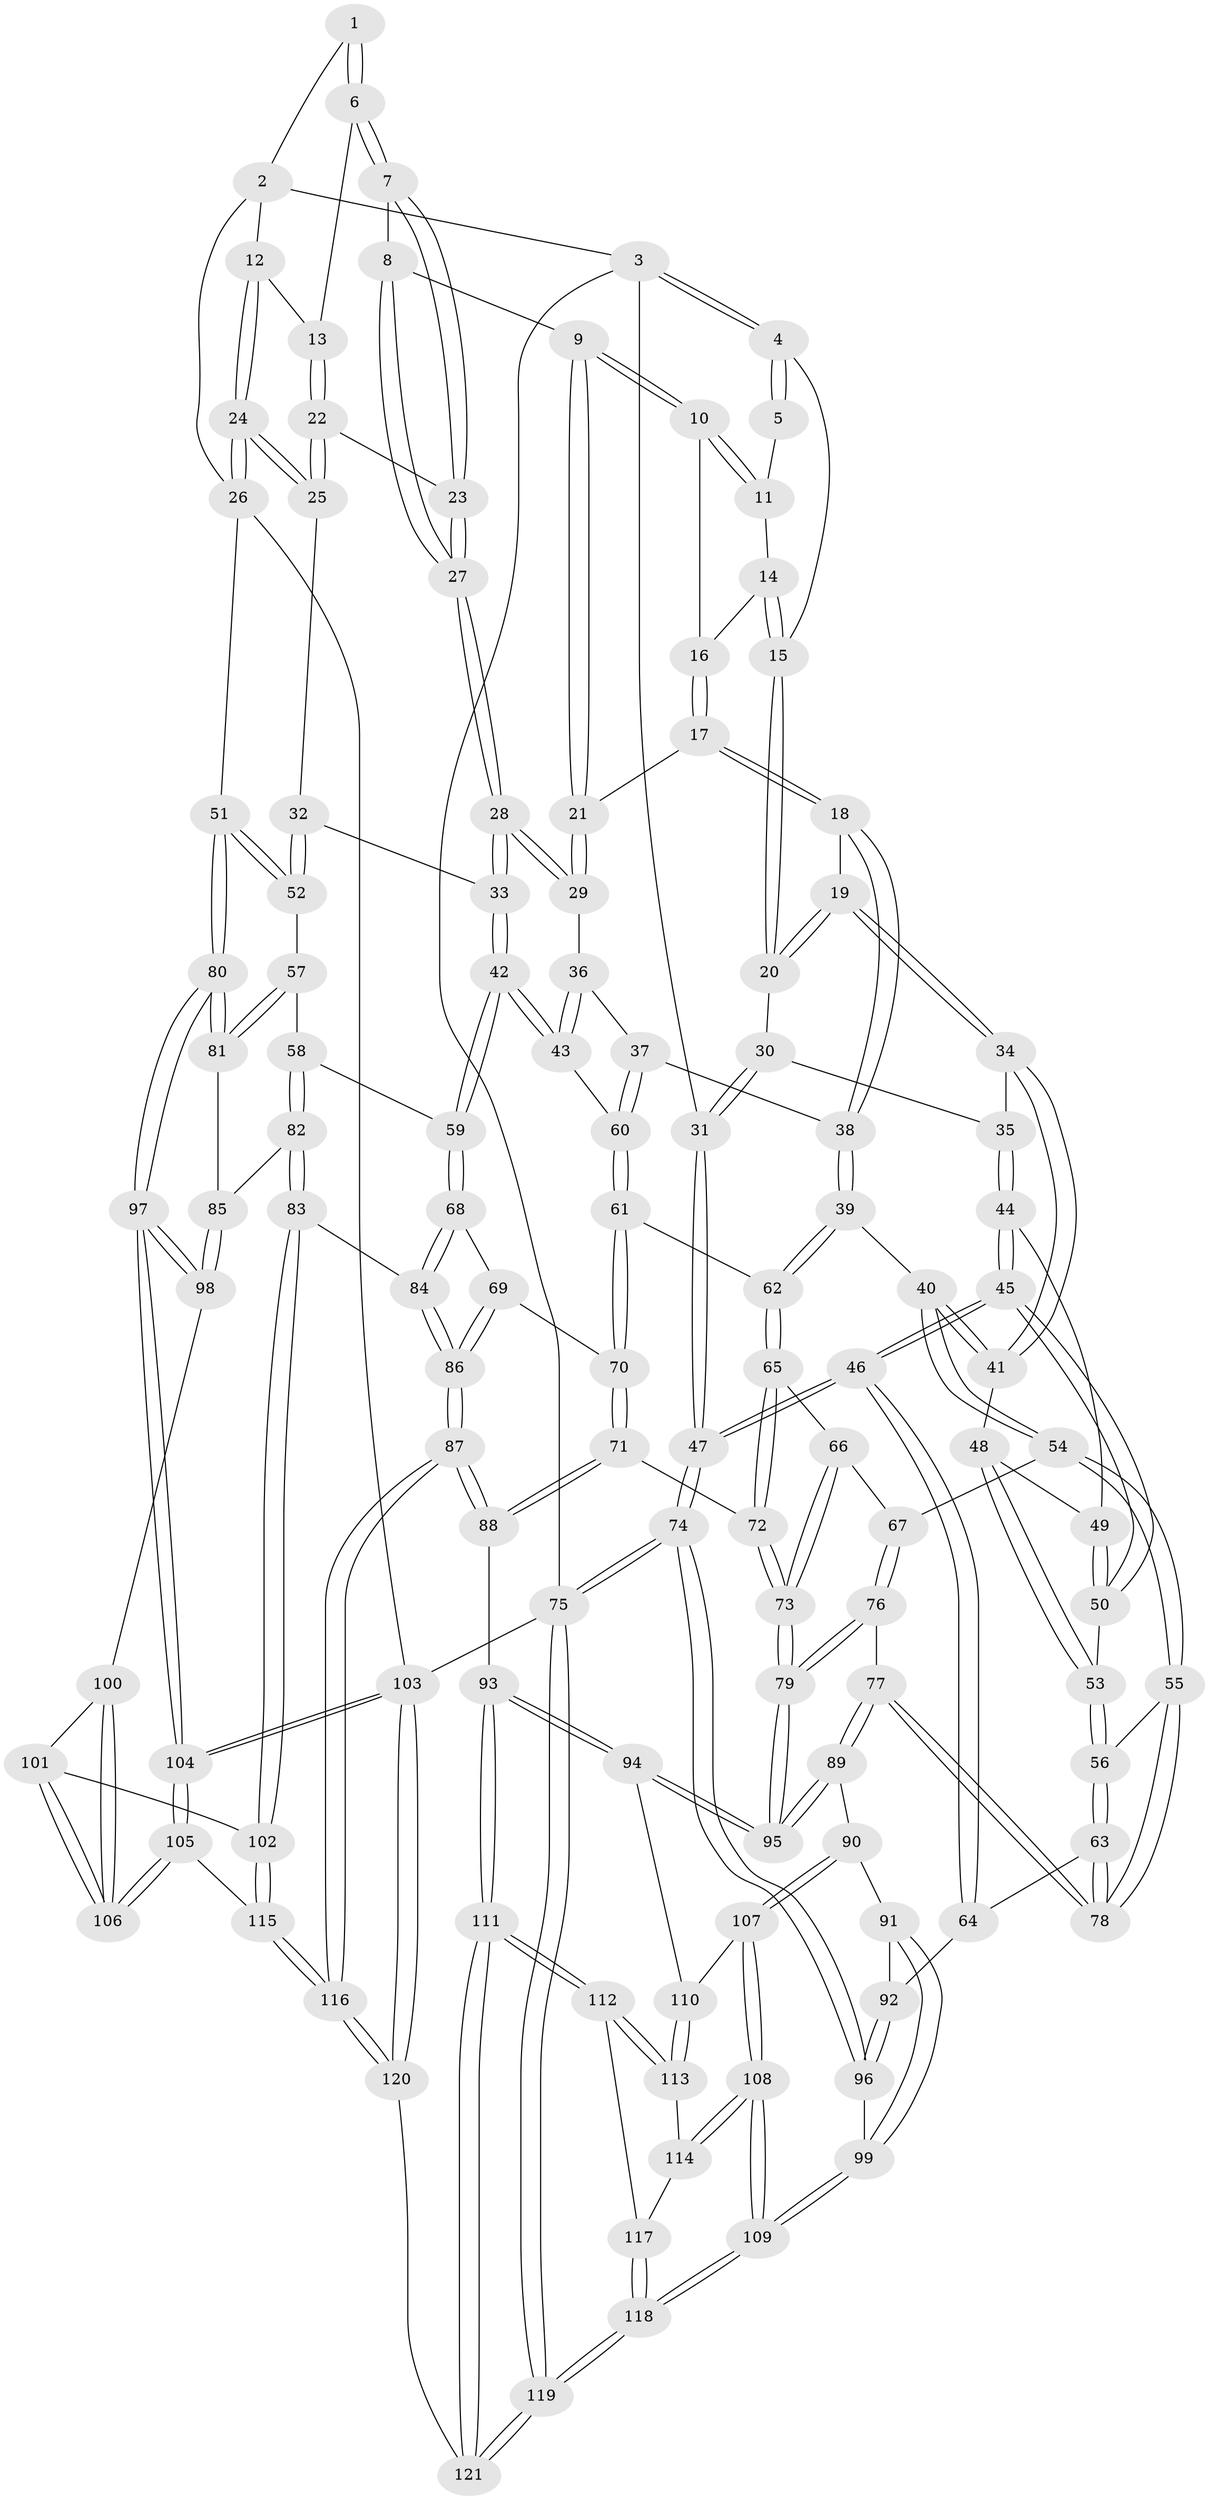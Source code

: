 // Generated by graph-tools (version 1.1) at 2025/01/03/09/25 05:01:13]
// undirected, 121 vertices, 299 edges
graph export_dot {
graph [start="1"]
  node [color=gray90,style=filled];
  1 [pos="+0.7834702578896272+0"];
  2 [pos="+0.9512216349240333+0"];
  3 [pos="+0+0"];
  4 [pos="+0+0"];
  5 [pos="+0.4625733190712935+0"];
  6 [pos="+0.7501395043512403+0.023488827006759243"];
  7 [pos="+0.7155149027871859+0.09092622141491186"];
  8 [pos="+0.6640359168632078+0.1149503470989224"];
  9 [pos="+0.583222714261114+0.14575211053686127"];
  10 [pos="+0.5087237762884124+0.05337341414415552"];
  11 [pos="+0.467602131049113+0"];
  12 [pos="+0.9469465778400435+0.11825077329714236"];
  13 [pos="+0.8962905059764069+0.12032810739627106"];
  14 [pos="+0.37752124799639325+0.0812292658534329"];
  15 [pos="+0.2648412176618434+0.15184175374448675"];
  16 [pos="+0.43485561343286017+0.12846422380668251"];
  17 [pos="+0.44370654687389915+0.2583016314067525"];
  18 [pos="+0.43275232204617514+0.2636103700737528"];
  19 [pos="+0.27548128127252186+0.21367579775983486"];
  20 [pos="+0.2696142592600083+0.20298800557171745"];
  21 [pos="+0.5412893443367769+0.23257987504326444"];
  22 [pos="+0.8430898499410723+0.23581102373409685"];
  23 [pos="+0.7716493962510947+0.19987245007812932"];
  24 [pos="+1+0.31456699946112543"];
  25 [pos="+0.881519092350741+0.28396060174541865"];
  26 [pos="+1+0.3154214718029117"];
  27 [pos="+0.6939076239672458+0.31425294212456206"];
  28 [pos="+0.6804462701542036+0.33907044307629086"];
  29 [pos="+0.5898559349093776+0.2886866964551392"];
  30 [pos="+0.04211982754849188+0.23250788049096957"];
  31 [pos="+0+0.11207608575302253"];
  32 [pos="+0.7956563893015604+0.378983583552768"];
  33 [pos="+0.707927116822155+0.389780451660193"];
  34 [pos="+0.23855770541834118+0.31512644648900423"];
  35 [pos="+0.1347914937206282+0.35858445815960666"];
  36 [pos="+0.5485529231880316+0.3879742303564849"];
  37 [pos="+0.44611413492048263+0.4277180658243807"];
  38 [pos="+0.42819951839580284+0.42674578730804996"];
  39 [pos="+0.4006794393787226+0.4606195153186697"];
  40 [pos="+0.3523459934659389+0.4835760853531462"];
  41 [pos="+0.27141282135276795+0.40712366768719566"];
  42 [pos="+0.6647044696169605+0.49859363975800625"];
  43 [pos="+0.6501809195516134+0.5019020147007848"];
  44 [pos="+0.1273261835571557+0.37098720389452383"];
  45 [pos="+0.006659820437238872+0.47384367803232325"];
  46 [pos="+0+0.517979048600359"];
  47 [pos="+0+0.507394122880693"];
  48 [pos="+0.23743941138163227+0.4266386940288009"];
  49 [pos="+0.1783287348677276+0.4363657947309577"];
  50 [pos="+0.1572699770854954+0.4907954875487968"];
  51 [pos="+1+0.49777778834372927"];
  52 [pos="+0.9065868887086969+0.5024314341824397"];
  53 [pos="+0.18336033743942703+0.5083121615993758"];
  54 [pos="+0.31589641879569713+0.5644593661049676"];
  55 [pos="+0.27788462837463335+0.5805357157205027"];
  56 [pos="+0.18458733643876202+0.5099932051135502"];
  57 [pos="+0.7889831726103418+0.5823398837377328"];
  58 [pos="+0.7881355633522191+0.58254227178986"];
  59 [pos="+0.7403302950420908+0.5737015027943471"];
  60 [pos="+0.637966298155061+0.5075063920081885"];
  61 [pos="+0.5852860226362725+0.5583115207199999"];
  62 [pos="+0.5079042497883844+0.5672306456775451"];
  63 [pos="+0.08426703965280245+0.6307705379456728"];
  64 [pos="+0.05426738298111531+0.626948299033409"];
  65 [pos="+0.4817514807206265+0.6076726335849988"];
  66 [pos="+0.43847397197255206+0.619582412753461"];
  67 [pos="+0.31695163988901776+0.5655958627718326"];
  68 [pos="+0.7001368286235423+0.6575542985375601"];
  69 [pos="+0.6203795680202039+0.6882095958779789"];
  70 [pos="+0.5846414423370025+0.6733126440411649"];
  71 [pos="+0.549788603802086+0.6936229102612135"];
  72 [pos="+0.5166058398471833+0.6928330578391877"];
  73 [pos="+0.4265833004480687+0.7499413662204439"];
  74 [pos="+0+0.9234545620067055"];
  75 [pos="+0+1"];
  76 [pos="+0.372085129524715+0.6971067235377622"];
  77 [pos="+0.21868071749683207+0.7247635252293584"];
  78 [pos="+0.20556393598974837+0.6642649674108014"];
  79 [pos="+0.4215429688324484+0.7557989041667885"];
  80 [pos="+1+0.6316557222019255"];
  81 [pos="+0.9132383700442397+0.6792440271812763"];
  82 [pos="+0.8090779323010547+0.7351899945521845"];
  83 [pos="+0.7583363164233312+0.8027696095467095"];
  84 [pos="+0.7500047170058424+0.8019035217191467"];
  85 [pos="+0.8718451495276102+0.7198499997140709"];
  86 [pos="+0.665605104625265+0.827752785183527"];
  87 [pos="+0.6148198727739671+0.8688550516076111"];
  88 [pos="+0.5826876536805817+0.867359624979032"];
  89 [pos="+0.21889188256111064+0.7290243663551017"];
  90 [pos="+0.21759090079591403+0.7372180834339073"];
  91 [pos="+0.11663362735855697+0.7596467377382796"];
  92 [pos="+0.057939747982784374+0.6859226765759511"];
  93 [pos="+0.5709203979039513+0.8701534429580476"];
  94 [pos="+0.4223118388755561+0.7896855459458434"];
  95 [pos="+0.4209103050165741+0.7598268892082894"];
  96 [pos="+0.03472166748195881+0.842468667631952"];
  97 [pos="+1+0.8227343364686549"];
  98 [pos="+0.9067346386353193+0.7866998728407003"];
  99 [pos="+0.0431540153500224+0.8442328434307987"];
  100 [pos="+0.8945392174115318+0.7950033328033513"];
  101 [pos="+0.8634572849736909+0.8088233156722977"];
  102 [pos="+0.7647150984269181+0.8087390863100022"];
  103 [pos="+1+1"];
  104 [pos="+1+0.9870173807050678"];
  105 [pos="+0.9286390191379262+0.9188290807209056"];
  106 [pos="+0.9128129349146342+0.886835225755978"];
  107 [pos="+0.2250096419839092+0.8129831605536603"];
  108 [pos="+0.20178849007979338+0.880343520221274"];
  109 [pos="+0.18198083127161618+0.9088969083845047"];
  110 [pos="+0.4096851287954063+0.802749491117897"];
  111 [pos="+0.45482457521393843+1"];
  112 [pos="+0.41066340354533926+0.9651490321077646"];
  113 [pos="+0.3887192895102769+0.8632424968190612"];
  114 [pos="+0.3337850021987047+0.8839432724446269"];
  115 [pos="+0.8244033557527114+0.9256692510850065"];
  116 [pos="+0.7289524611107776+1"];
  117 [pos="+0.33074701448233795+0.946618212350672"];
  118 [pos="+0.18968451438597386+0.976406954880278"];
  119 [pos="+0.14901081092694318+1"];
  120 [pos="+0.7252601230709033+1"];
  121 [pos="+0.442803719164089+1"];
  1 -- 2;
  1 -- 6;
  1 -- 6;
  2 -- 3;
  2 -- 12;
  2 -- 26;
  3 -- 4;
  3 -- 4;
  3 -- 31;
  3 -- 75;
  4 -- 5;
  4 -- 5;
  4 -- 15;
  5 -- 11;
  6 -- 7;
  6 -- 7;
  6 -- 13;
  7 -- 8;
  7 -- 23;
  7 -- 23;
  8 -- 9;
  8 -- 27;
  8 -- 27;
  9 -- 10;
  9 -- 10;
  9 -- 21;
  9 -- 21;
  10 -- 11;
  10 -- 11;
  10 -- 16;
  11 -- 14;
  12 -- 13;
  12 -- 24;
  12 -- 24;
  13 -- 22;
  13 -- 22;
  14 -- 15;
  14 -- 15;
  14 -- 16;
  15 -- 20;
  15 -- 20;
  16 -- 17;
  16 -- 17;
  17 -- 18;
  17 -- 18;
  17 -- 21;
  18 -- 19;
  18 -- 38;
  18 -- 38;
  19 -- 20;
  19 -- 20;
  19 -- 34;
  19 -- 34;
  20 -- 30;
  21 -- 29;
  21 -- 29;
  22 -- 23;
  22 -- 25;
  22 -- 25;
  23 -- 27;
  23 -- 27;
  24 -- 25;
  24 -- 25;
  24 -- 26;
  24 -- 26;
  25 -- 32;
  26 -- 51;
  26 -- 103;
  27 -- 28;
  27 -- 28;
  28 -- 29;
  28 -- 29;
  28 -- 33;
  28 -- 33;
  29 -- 36;
  30 -- 31;
  30 -- 31;
  30 -- 35;
  31 -- 47;
  31 -- 47;
  32 -- 33;
  32 -- 52;
  32 -- 52;
  33 -- 42;
  33 -- 42;
  34 -- 35;
  34 -- 41;
  34 -- 41;
  35 -- 44;
  35 -- 44;
  36 -- 37;
  36 -- 43;
  36 -- 43;
  37 -- 38;
  37 -- 60;
  37 -- 60;
  38 -- 39;
  38 -- 39;
  39 -- 40;
  39 -- 62;
  39 -- 62;
  40 -- 41;
  40 -- 41;
  40 -- 54;
  40 -- 54;
  41 -- 48;
  42 -- 43;
  42 -- 43;
  42 -- 59;
  42 -- 59;
  43 -- 60;
  44 -- 45;
  44 -- 45;
  44 -- 49;
  45 -- 46;
  45 -- 46;
  45 -- 50;
  45 -- 50;
  46 -- 47;
  46 -- 47;
  46 -- 64;
  46 -- 64;
  47 -- 74;
  47 -- 74;
  48 -- 49;
  48 -- 53;
  48 -- 53;
  49 -- 50;
  49 -- 50;
  50 -- 53;
  51 -- 52;
  51 -- 52;
  51 -- 80;
  51 -- 80;
  52 -- 57;
  53 -- 56;
  53 -- 56;
  54 -- 55;
  54 -- 55;
  54 -- 67;
  55 -- 56;
  55 -- 78;
  55 -- 78;
  56 -- 63;
  56 -- 63;
  57 -- 58;
  57 -- 81;
  57 -- 81;
  58 -- 59;
  58 -- 82;
  58 -- 82;
  59 -- 68;
  59 -- 68;
  60 -- 61;
  60 -- 61;
  61 -- 62;
  61 -- 70;
  61 -- 70;
  62 -- 65;
  62 -- 65;
  63 -- 64;
  63 -- 78;
  63 -- 78;
  64 -- 92;
  65 -- 66;
  65 -- 72;
  65 -- 72;
  66 -- 67;
  66 -- 73;
  66 -- 73;
  67 -- 76;
  67 -- 76;
  68 -- 69;
  68 -- 84;
  68 -- 84;
  69 -- 70;
  69 -- 86;
  69 -- 86;
  70 -- 71;
  70 -- 71;
  71 -- 72;
  71 -- 88;
  71 -- 88;
  72 -- 73;
  72 -- 73;
  73 -- 79;
  73 -- 79;
  74 -- 75;
  74 -- 75;
  74 -- 96;
  74 -- 96;
  75 -- 119;
  75 -- 119;
  75 -- 103;
  76 -- 77;
  76 -- 79;
  76 -- 79;
  77 -- 78;
  77 -- 78;
  77 -- 89;
  77 -- 89;
  79 -- 95;
  79 -- 95;
  80 -- 81;
  80 -- 81;
  80 -- 97;
  80 -- 97;
  81 -- 85;
  82 -- 83;
  82 -- 83;
  82 -- 85;
  83 -- 84;
  83 -- 102;
  83 -- 102;
  84 -- 86;
  84 -- 86;
  85 -- 98;
  85 -- 98;
  86 -- 87;
  86 -- 87;
  87 -- 88;
  87 -- 88;
  87 -- 116;
  87 -- 116;
  88 -- 93;
  89 -- 90;
  89 -- 95;
  89 -- 95;
  90 -- 91;
  90 -- 107;
  90 -- 107;
  91 -- 92;
  91 -- 99;
  91 -- 99;
  92 -- 96;
  92 -- 96;
  93 -- 94;
  93 -- 94;
  93 -- 111;
  93 -- 111;
  94 -- 95;
  94 -- 95;
  94 -- 110;
  96 -- 99;
  97 -- 98;
  97 -- 98;
  97 -- 104;
  97 -- 104;
  98 -- 100;
  99 -- 109;
  99 -- 109;
  100 -- 101;
  100 -- 106;
  100 -- 106;
  101 -- 102;
  101 -- 106;
  101 -- 106;
  102 -- 115;
  102 -- 115;
  103 -- 104;
  103 -- 104;
  103 -- 120;
  103 -- 120;
  104 -- 105;
  104 -- 105;
  105 -- 106;
  105 -- 106;
  105 -- 115;
  107 -- 108;
  107 -- 108;
  107 -- 110;
  108 -- 109;
  108 -- 109;
  108 -- 114;
  108 -- 114;
  109 -- 118;
  109 -- 118;
  110 -- 113;
  110 -- 113;
  111 -- 112;
  111 -- 112;
  111 -- 121;
  111 -- 121;
  112 -- 113;
  112 -- 113;
  112 -- 117;
  113 -- 114;
  114 -- 117;
  115 -- 116;
  115 -- 116;
  116 -- 120;
  116 -- 120;
  117 -- 118;
  117 -- 118;
  118 -- 119;
  118 -- 119;
  119 -- 121;
  119 -- 121;
  120 -- 121;
}
